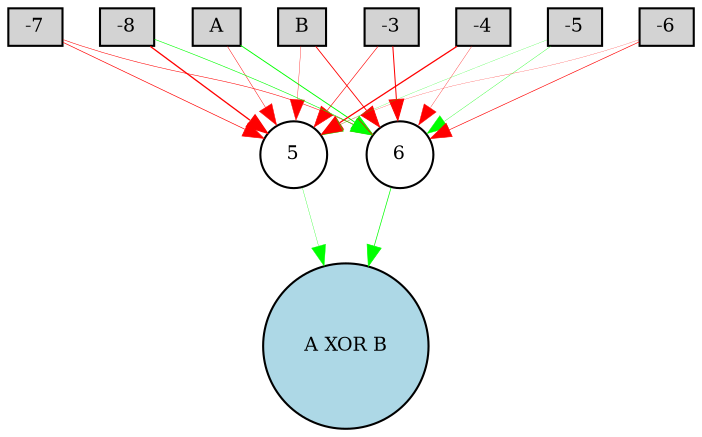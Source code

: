 digraph {
	node [fontsize=9 height=0.2 shape=circle width=0.2]
	A [fillcolor=lightgray shape=box style=filled]
	B [fillcolor=lightgray shape=box style=filled]
	-3 [fillcolor=lightgray shape=box style=filled]
	-4 [fillcolor=lightgray shape=box style=filled]
	-5 [fillcolor=lightgray shape=box style=filled]
	-6 [fillcolor=lightgray shape=box style=filled]
	-7 [fillcolor=lightgray shape=box style=filled]
	-8 [fillcolor=lightgray shape=box style=filled]
	"A XOR B" [fillcolor=lightblue style=filled]
	5 [fillcolor=white style=filled]
	6 [fillcolor=white style=filled]
	A -> 5 [color=red penwidth=0.22593166176437293 style=solid]
	A -> 6 [color=green penwidth=0.4496318529570472 style=solid]
	B -> 5 [color=red penwidth=0.16825431276452854 style=solid]
	B -> 6 [color=red penwidth=0.4204201231701751 style=solid]
	-3 -> 5 [color=red penwidth=0.2978537911358719 style=solid]
	-3 -> 6 [color=red penwidth=0.489904228609506 style=solid]
	-4 -> 5 [color=red penwidth=0.6090000181485055 style=solid]
	-4 -> 6 [color=red penwidth=0.15156957855096304 style=solid]
	-5 -> 5 [color=green penwidth=0.10885284965728777 style=solid]
	-5 -> 6 [color=green penwidth=0.16034265151416033 style=solid]
	-6 -> 5 [color=red penwidth=0.10363864334907892 style=solid]
	-6 -> 6 [color=red penwidth=0.3062020796359486 style=solid]
	-7 -> 5 [color=red penwidth=0.31964343151901176 style=solid]
	-7 -> 6 [color=red penwidth=0.25317194793511427 style=solid]
	-8 -> 5 [color=red penwidth=0.6267764951883488 style=solid]
	-8 -> 6 [color=green penwidth=0.2861437014949264 style=solid]
	5 -> "A XOR B" [color=green penwidth=0.1463594285288359 style=solid]
	6 -> "A XOR B" [color=green penwidth=0.3417893397059828 style=solid]
}

